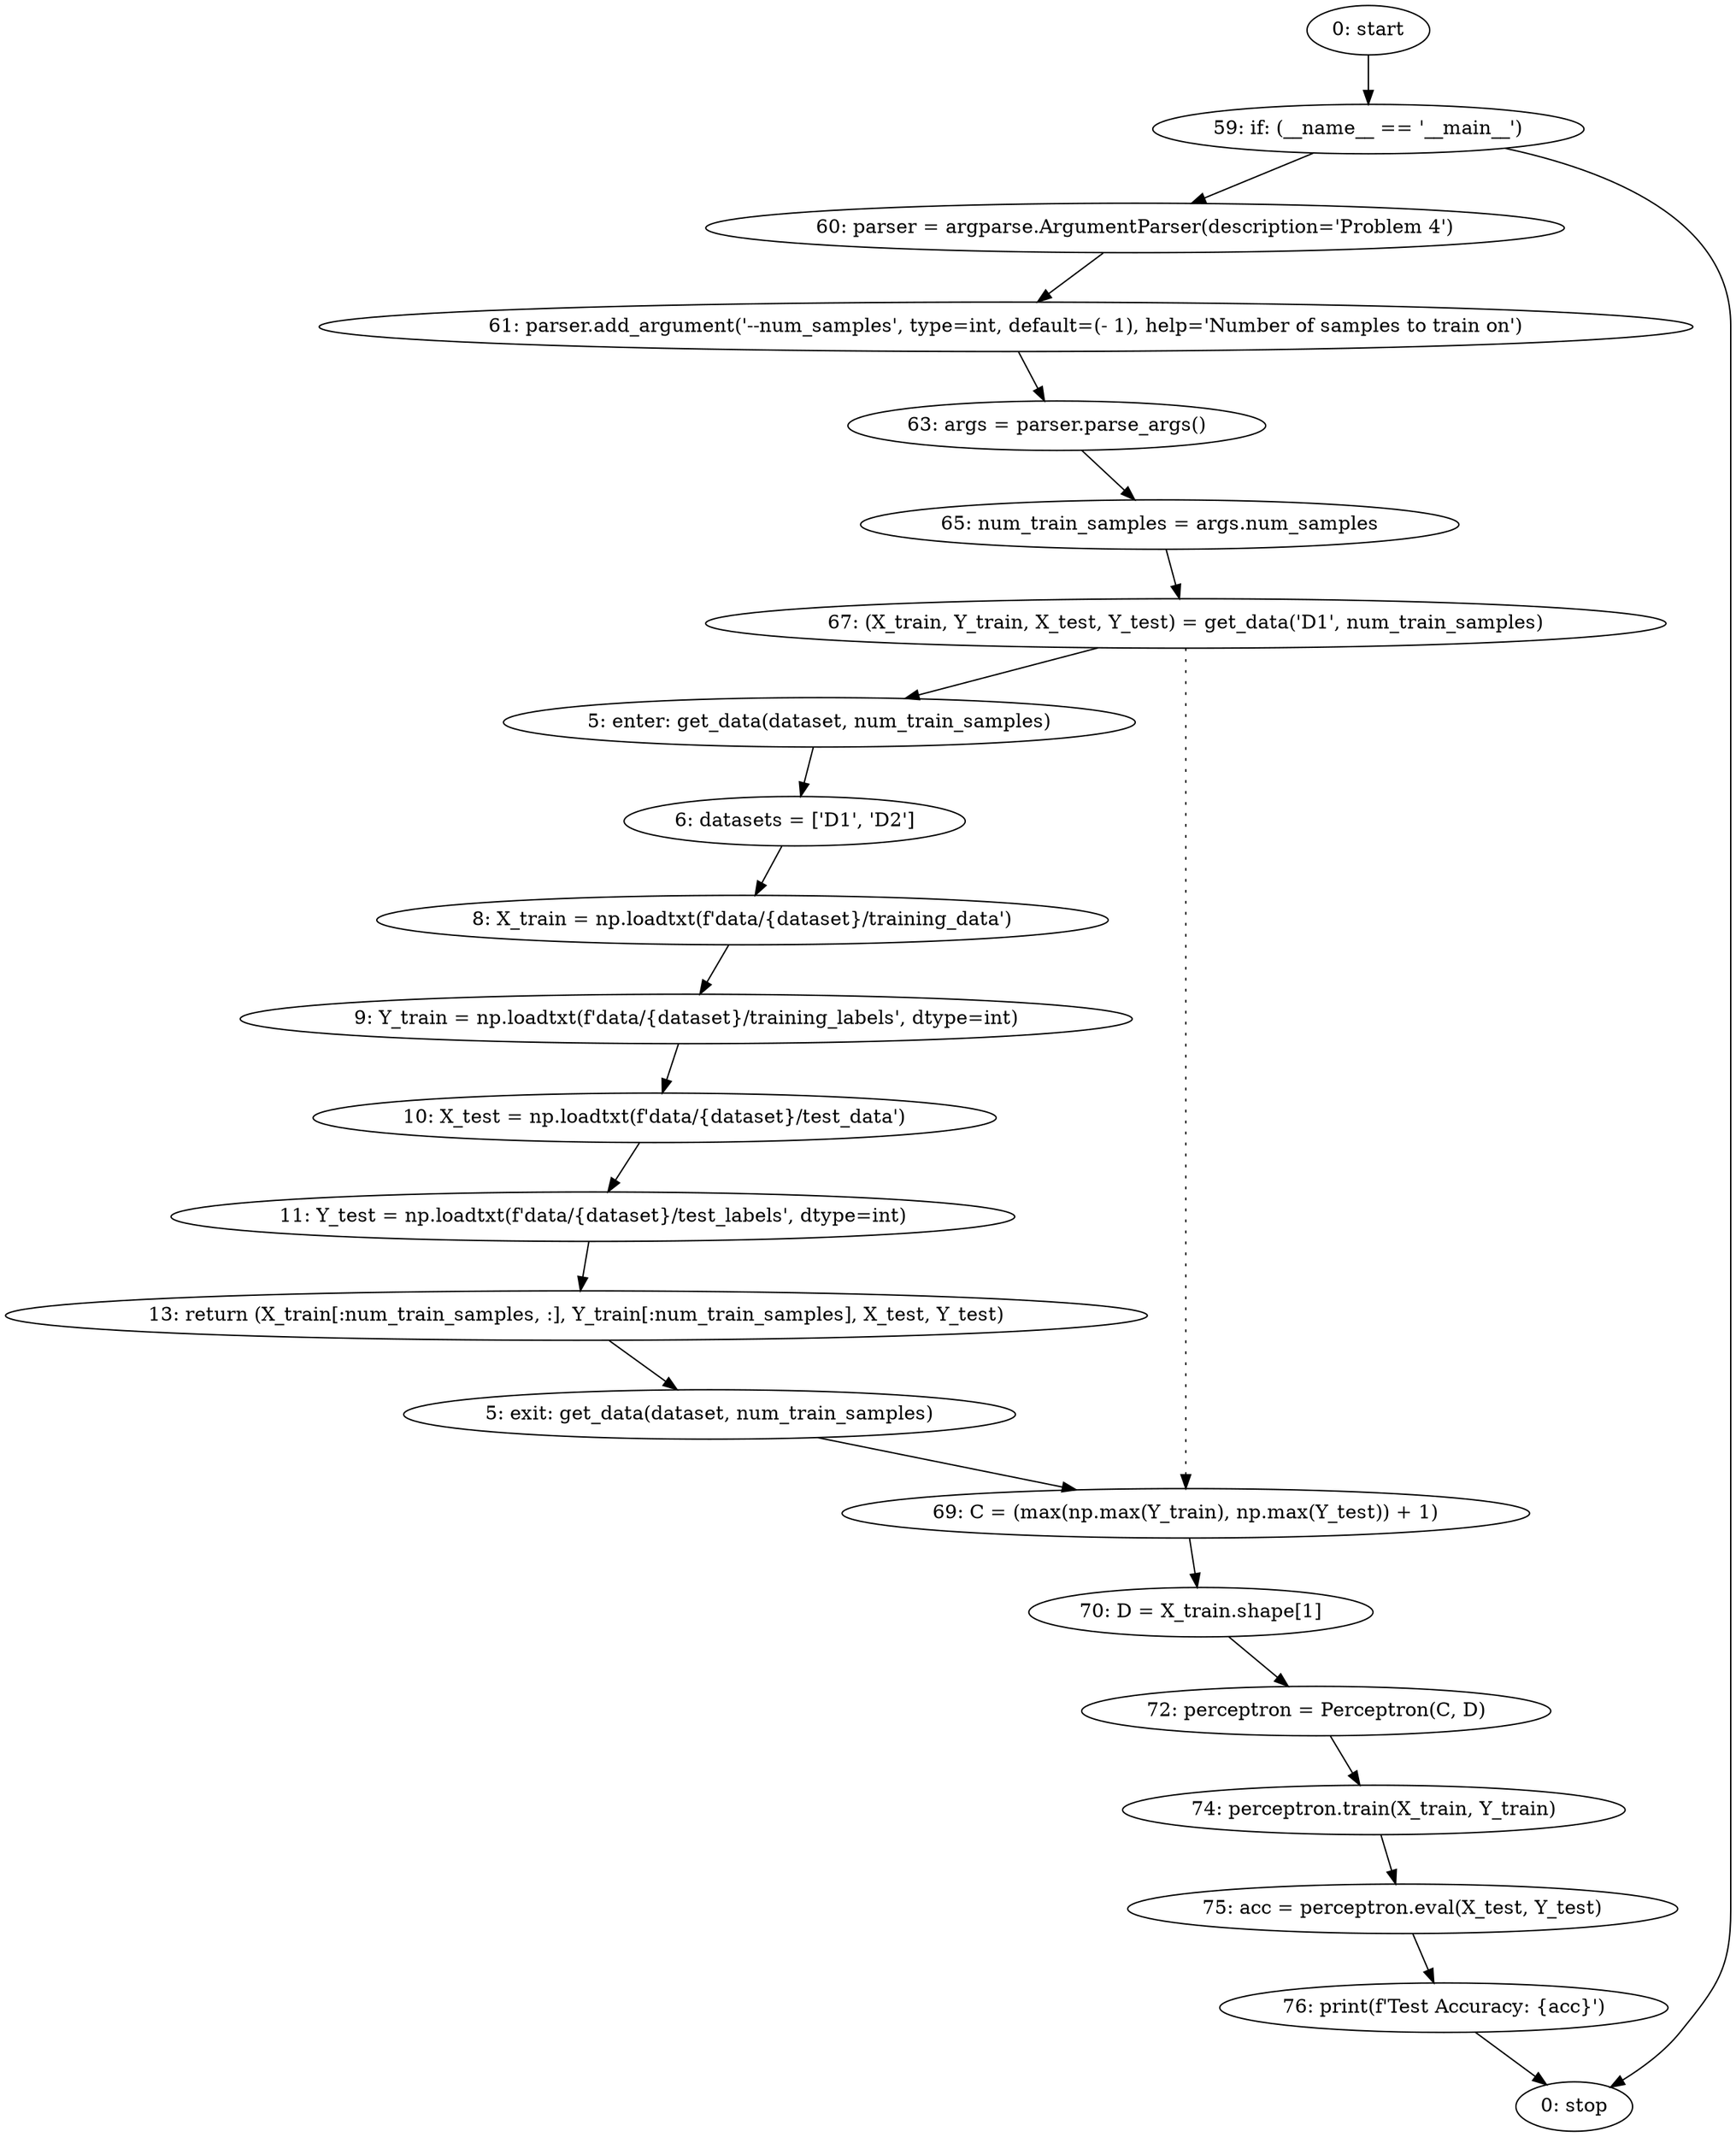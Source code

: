 strict digraph "" {
	node [label="\N"];
	0	 [label="0: start"];
	9	 [label="59: if: (__name__ == '__main__')"];
	0 -> 9;
	10	 [label="60: parser = argparse.ArgumentParser(description='Problem 4')"];
	9 -> 10;
	21	 [label="0: stop"];
	9 -> 21;
	1	 [label="5: enter: get_data(dataset, num_train_samples)"];
	3	 [label="6: datasets = ['D1', 'D2']"];
	1 -> 3;
	4	 [label="8: X_train = np.loadtxt(f'data/{dataset}/training_data')"];
	3 -> 4;
	14	 [label="67: (X_train, Y_train, X_test, Y_test) = get_data('D1', num_train_samples)"];
	14 -> 1;
	15	 [label="69: C = (max(np.max(Y_train), np.max(Y_test)) + 1)"];
	14 -> 15	 [style=dotted,
		weight=100];
	16	 [label="70: D = X_train.shape[1]"];
	15 -> 16;
	2	 [label="5: exit: get_data(dataset, num_train_samples)"];
	2 -> 15;
	8	 [label="13: return (X_train[:num_train_samples, :], Y_train[:num_train_samples], X_test, Y_test)"];
	8 -> 2;
	5	 [label="9: Y_train = np.loadtxt(f'data/{dataset}/training_labels', dtype=int)"];
	4 -> 5;
	6	 [label="10: X_test = np.loadtxt(f'data/{dataset}/test_data')"];
	5 -> 6;
	7	 [label="11: Y_test = np.loadtxt(f'data/{dataset}/test_labels', dtype=int)"];
	6 -> 7;
	7 -> 8;
	11	 [label="61: parser.add_argument('--num_samples', type=int, default=(- 1), help='Number of samples to train on')"];
	10 -> 11;
	12	 [label="63: args = parser.parse_args()"];
	11 -> 12;
	13	 [label="65: num_train_samples = args.num_samples"];
	12 -> 13;
	13 -> 14;
	17	 [label="72: perceptron = Perceptron(C, D)"];
	16 -> 17;
	18	 [label="74: perceptron.train(X_train, Y_train)"];
	17 -> 18;
	19	 [label="75: acc = perceptron.eval(X_test, Y_test)"];
	18 -> 19;
	20	 [label="76: print(f'Test Accuracy: {acc}')"];
	19 -> 20;
	20 -> 21;
}

